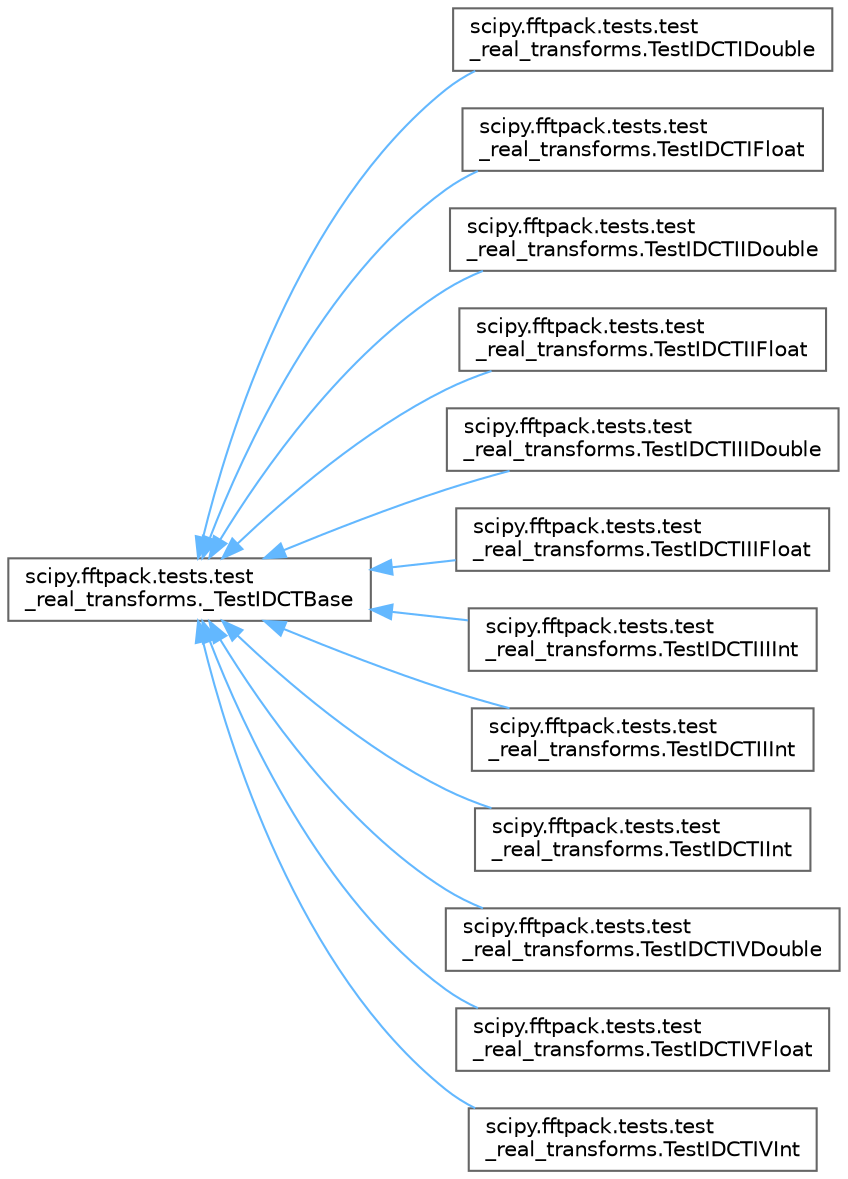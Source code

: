digraph "Graphical Class Hierarchy"
{
 // LATEX_PDF_SIZE
  bgcolor="transparent";
  edge [fontname=Helvetica,fontsize=10,labelfontname=Helvetica,labelfontsize=10];
  node [fontname=Helvetica,fontsize=10,shape=box,height=0.2,width=0.4];
  rankdir="LR";
  Node0 [id="Node000000",label="scipy.fftpack.tests.test\l_real_transforms._TestIDCTBase",height=0.2,width=0.4,color="grey40", fillcolor="white", style="filled",URL="$de/d86/classscipy_1_1fftpack_1_1tests_1_1test__real__transforms_1_1__TestIDCTBase.html",tooltip=" "];
  Node0 -> Node1 [id="edge5074_Node000000_Node000001",dir="back",color="steelblue1",style="solid",tooltip=" "];
  Node1 [id="Node000001",label="scipy.fftpack.tests.test\l_real_transforms.TestIDCTIDouble",height=0.2,width=0.4,color="grey40", fillcolor="white", style="filled",URL="$d2/de3/classscipy_1_1fftpack_1_1tests_1_1test__real__transforms_1_1TestIDCTIDouble.html",tooltip=" "];
  Node0 -> Node2 [id="edge5075_Node000000_Node000002",dir="back",color="steelblue1",style="solid",tooltip=" "];
  Node2 [id="Node000002",label="scipy.fftpack.tests.test\l_real_transforms.TestIDCTIFloat",height=0.2,width=0.4,color="grey40", fillcolor="white", style="filled",URL="$d4/d71/classscipy_1_1fftpack_1_1tests_1_1test__real__transforms_1_1TestIDCTIFloat.html",tooltip=" "];
  Node0 -> Node3 [id="edge5076_Node000000_Node000003",dir="back",color="steelblue1",style="solid",tooltip=" "];
  Node3 [id="Node000003",label="scipy.fftpack.tests.test\l_real_transforms.TestIDCTIIDouble",height=0.2,width=0.4,color="grey40", fillcolor="white", style="filled",URL="$d2/d21/classscipy_1_1fftpack_1_1tests_1_1test__real__transforms_1_1TestIDCTIIDouble.html",tooltip=" "];
  Node0 -> Node4 [id="edge5077_Node000000_Node000004",dir="back",color="steelblue1",style="solid",tooltip=" "];
  Node4 [id="Node000004",label="scipy.fftpack.tests.test\l_real_transforms.TestIDCTIIFloat",height=0.2,width=0.4,color="grey40", fillcolor="white", style="filled",URL="$d3/dde/classscipy_1_1fftpack_1_1tests_1_1test__real__transforms_1_1TestIDCTIIFloat.html",tooltip=" "];
  Node0 -> Node5 [id="edge5078_Node000000_Node000005",dir="back",color="steelblue1",style="solid",tooltip=" "];
  Node5 [id="Node000005",label="scipy.fftpack.tests.test\l_real_transforms.TestIDCTIIIDouble",height=0.2,width=0.4,color="grey40", fillcolor="white", style="filled",URL="$df/d44/classscipy_1_1fftpack_1_1tests_1_1test__real__transforms_1_1TestIDCTIIIDouble.html",tooltip=" "];
  Node0 -> Node6 [id="edge5079_Node000000_Node000006",dir="back",color="steelblue1",style="solid",tooltip=" "];
  Node6 [id="Node000006",label="scipy.fftpack.tests.test\l_real_transforms.TestIDCTIIIFloat",height=0.2,width=0.4,color="grey40", fillcolor="white", style="filled",URL="$de/d89/classscipy_1_1fftpack_1_1tests_1_1test__real__transforms_1_1TestIDCTIIIFloat.html",tooltip=" "];
  Node0 -> Node7 [id="edge5080_Node000000_Node000007",dir="back",color="steelblue1",style="solid",tooltip=" "];
  Node7 [id="Node000007",label="scipy.fftpack.tests.test\l_real_transforms.TestIDCTIIIInt",height=0.2,width=0.4,color="grey40", fillcolor="white", style="filled",URL="$d8/d25/classscipy_1_1fftpack_1_1tests_1_1test__real__transforms_1_1TestIDCTIIIInt.html",tooltip=" "];
  Node0 -> Node8 [id="edge5081_Node000000_Node000008",dir="back",color="steelblue1",style="solid",tooltip=" "];
  Node8 [id="Node000008",label="scipy.fftpack.tests.test\l_real_transforms.TestIDCTIIInt",height=0.2,width=0.4,color="grey40", fillcolor="white", style="filled",URL="$dd/db7/classscipy_1_1fftpack_1_1tests_1_1test__real__transforms_1_1TestIDCTIIInt.html",tooltip=" "];
  Node0 -> Node9 [id="edge5082_Node000000_Node000009",dir="back",color="steelblue1",style="solid",tooltip=" "];
  Node9 [id="Node000009",label="scipy.fftpack.tests.test\l_real_transforms.TestIDCTIInt",height=0.2,width=0.4,color="grey40", fillcolor="white", style="filled",URL="$d3/dc0/classscipy_1_1fftpack_1_1tests_1_1test__real__transforms_1_1TestIDCTIInt.html",tooltip=" "];
  Node0 -> Node10 [id="edge5083_Node000000_Node000010",dir="back",color="steelblue1",style="solid",tooltip=" "];
  Node10 [id="Node000010",label="scipy.fftpack.tests.test\l_real_transforms.TestIDCTIVDouble",height=0.2,width=0.4,color="grey40", fillcolor="white", style="filled",URL="$dd/d38/classscipy_1_1fftpack_1_1tests_1_1test__real__transforms_1_1TestIDCTIVDouble.html",tooltip=" "];
  Node0 -> Node11 [id="edge5084_Node000000_Node000011",dir="back",color="steelblue1",style="solid",tooltip=" "];
  Node11 [id="Node000011",label="scipy.fftpack.tests.test\l_real_transforms.TestIDCTIVFloat",height=0.2,width=0.4,color="grey40", fillcolor="white", style="filled",URL="$d4/d2f/classscipy_1_1fftpack_1_1tests_1_1test__real__transforms_1_1TestIDCTIVFloat.html",tooltip=" "];
  Node0 -> Node12 [id="edge5085_Node000000_Node000012",dir="back",color="steelblue1",style="solid",tooltip=" "];
  Node12 [id="Node000012",label="scipy.fftpack.tests.test\l_real_transforms.TestIDCTIVInt",height=0.2,width=0.4,color="grey40", fillcolor="white", style="filled",URL="$d3/d36/classscipy_1_1fftpack_1_1tests_1_1test__real__transforms_1_1TestIDCTIVInt.html",tooltip=" "];
}
